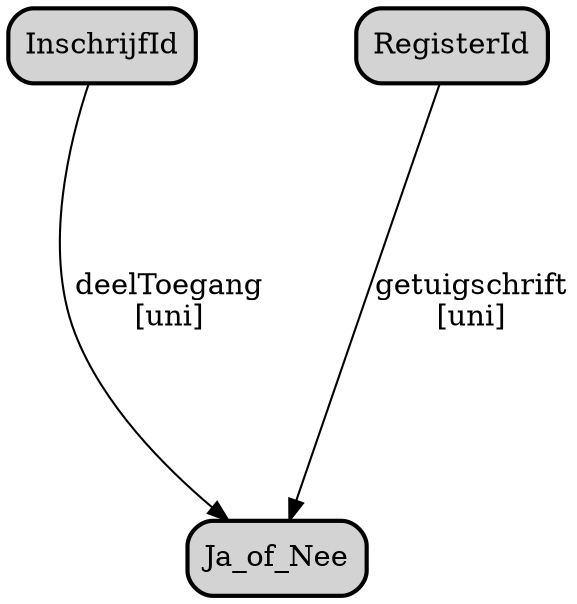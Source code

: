 digraph {
	graph [bgcolor=white,
		landscape=false,
		mode=ipsep,
		nodesep=1,
		outputorder=edgesfirst,
		overlap=voronoi,
		rank=same,
		rankdir=TB,
		ranksep=2.5,
		remincross=true,
		sep=0.8
	];
	node [bgcolor=lightgray,
		label="\N",
		shape=box,
		style="rounded,filled,bold"
	];
	edge [color=black,
		len=4
	];
	cpt_1	[label=InschrijfId];
	cpt_2	[label=Ja_of_Nee];
	cpt_1 -> cpt_2	[label="deelToegang\n[uni]"];
	cpt_3	[label=RegisterId];
	cpt_3 -> cpt_2	[label="getuigschrift\n[uni]"];
}
